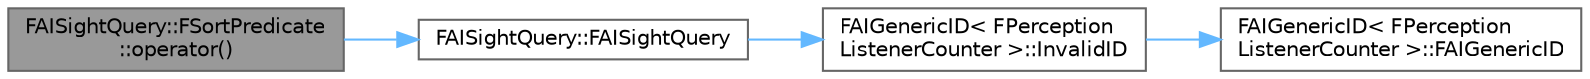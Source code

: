 digraph "FAISightQuery::FSortPredicate::operator()"
{
 // INTERACTIVE_SVG=YES
 // LATEX_PDF_SIZE
  bgcolor="transparent";
  edge [fontname=Helvetica,fontsize=10,labelfontname=Helvetica,labelfontsize=10];
  node [fontname=Helvetica,fontsize=10,shape=box,height=0.2,width=0.4];
  rankdir="LR";
  Node1 [id="Node000001",label="FAISightQuery::FSortPredicate\l::operator()",height=0.2,width=0.4,color="gray40", fillcolor="grey60", style="filled", fontcolor="black",tooltip=" "];
  Node1 -> Node2 [id="edge1_Node000001_Node000002",color="steelblue1",style="solid",tooltip=" "];
  Node2 [id="Node000002",label="FAISightQuery::FAISightQuery",height=0.2,width=0.4,color="grey40", fillcolor="white", style="filled",URL="$d6/ddd/structFAISightQuery.html#a94293050677979e660fc26f3cf814180",tooltip=" "];
  Node2 -> Node3 [id="edge2_Node000002_Node000003",color="steelblue1",style="solid",tooltip=" "];
  Node3 [id="Node000003",label="FAIGenericID\< FPerception\lListenerCounter \>::InvalidID",height=0.2,width=0.4,color="grey40", fillcolor="white", style="filled",URL="$df/d8c/structFAIGenericID.html#af676dc7370a1b37debfa191f7a5a0550",tooltip=" "];
  Node3 -> Node4 [id="edge3_Node000003_Node000004",color="steelblue1",style="solid",tooltip=" "];
  Node4 [id="Node000004",label="FAIGenericID\< FPerception\lListenerCounter \>::FAIGenericID",height=0.2,width=0.4,color="grey40", fillcolor="white", style="filled",URL="$df/d8c/structFAIGenericID.html#a33aec70133087b99d8a849f32afa99ec",tooltip=" "];
}
